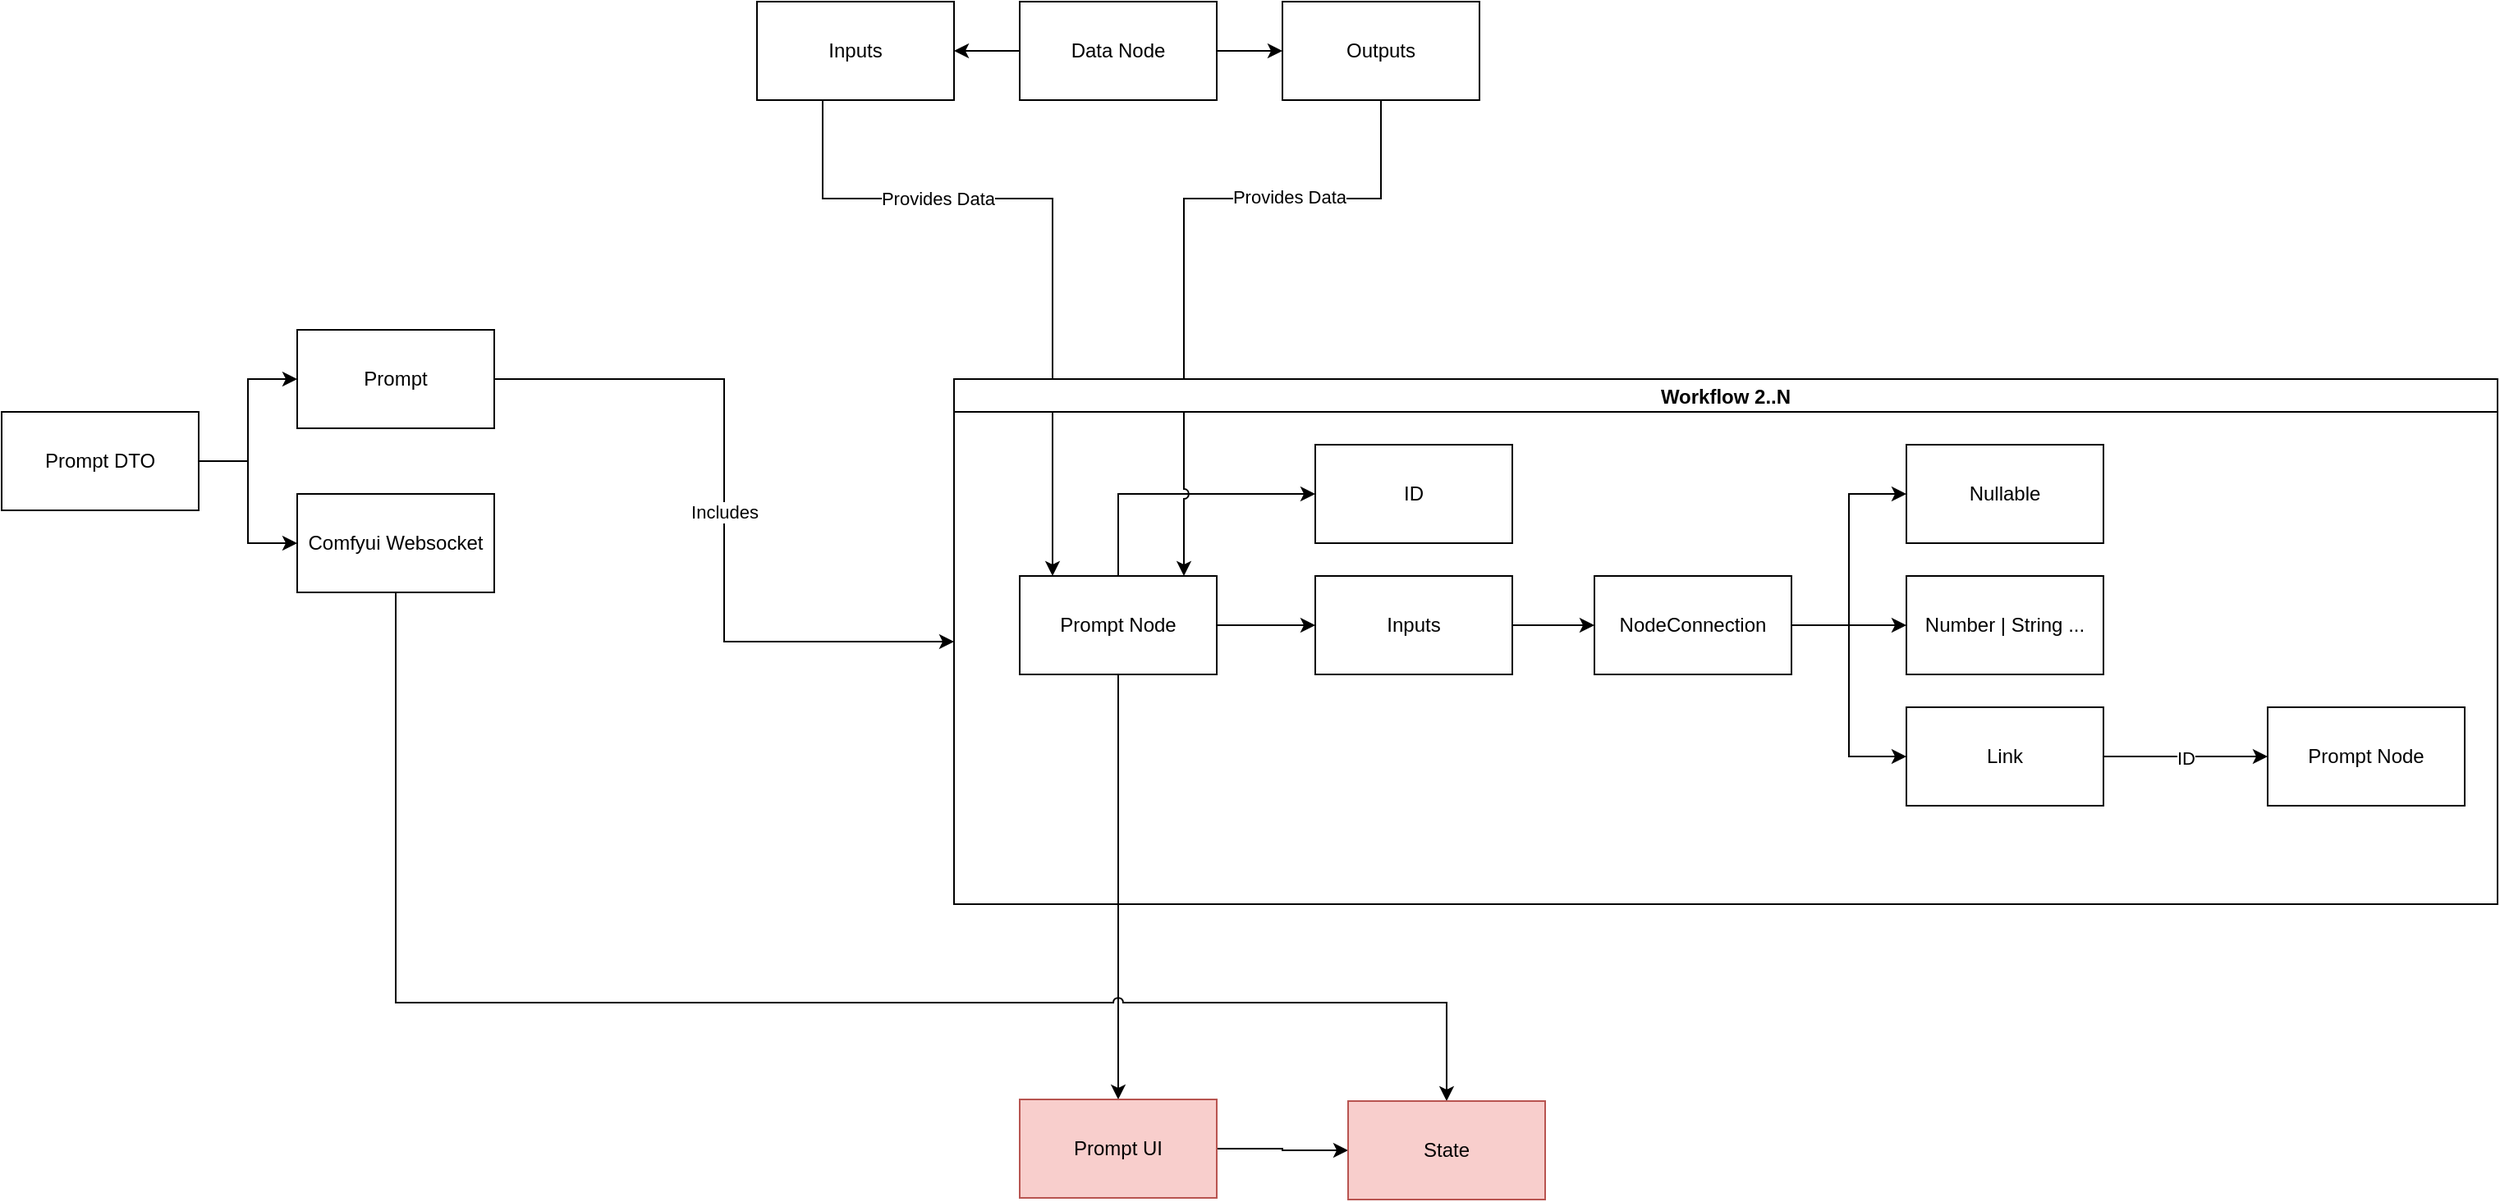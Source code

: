 <mxfile version="22.1.3" type="device">
  <diagram name="Seite-1" id="-cnm_jDGv9NXaZOGHIGH">
    <mxGraphModel dx="3790" dy="1054" grid="1" gridSize="10" guides="1" tooltips="1" connect="1" arrows="1" fold="1" page="1" pageScale="1" pageWidth="827" pageHeight="1169" math="0" shadow="0">
      <root>
        <mxCell id="0" />
        <mxCell id="1" parent="0" />
        <mxCell id="2FZ26tBGjVJlu6-Z65Pm-4" value="" style="edgeStyle=orthogonalEdgeStyle;rounded=0;orthogonalLoop=1;jettySize=auto;html=1;" parent="1" source="2FZ26tBGjVJlu6-Z65Pm-1" target="2FZ26tBGjVJlu6-Z65Pm-2" edge="1">
          <mxGeometry relative="1" as="geometry" />
        </mxCell>
        <mxCell id="2FZ26tBGjVJlu6-Z65Pm-16" style="edgeStyle=orthogonalEdgeStyle;rounded=0;orthogonalLoop=1;jettySize=auto;html=1;entryX=0;entryY=0.5;entryDx=0;entryDy=0;" parent="1" source="2FZ26tBGjVJlu6-Z65Pm-1" target="2FZ26tBGjVJlu6-Z65Pm-15" edge="1">
          <mxGeometry relative="1" as="geometry">
            <Array as="points">
              <mxPoint x="100" y="340" />
            </Array>
          </mxGeometry>
        </mxCell>
        <mxCell id="2FZ26tBGjVJlu6-Z65Pm-45" value="" style="edgeStyle=orthogonalEdgeStyle;rounded=0;orthogonalLoop=1;jettySize=auto;html=1;" parent="1" source="2FZ26tBGjVJlu6-Z65Pm-1" target="2FZ26tBGjVJlu6-Z65Pm-44" edge="1">
          <mxGeometry relative="1" as="geometry" />
        </mxCell>
        <mxCell id="2FZ26tBGjVJlu6-Z65Pm-1" value="Prompt Node" style="rounded=0;whiteSpace=wrap;html=1;" parent="1" vertex="1">
          <mxGeometry x="40" y="390" width="120" height="60" as="geometry" />
        </mxCell>
        <mxCell id="2FZ26tBGjVJlu6-Z65Pm-5" value="" style="edgeStyle=orthogonalEdgeStyle;rounded=0;orthogonalLoop=1;jettySize=auto;html=1;" parent="1" source="2FZ26tBGjVJlu6-Z65Pm-2" target="2FZ26tBGjVJlu6-Z65Pm-3" edge="1">
          <mxGeometry relative="1" as="geometry" />
        </mxCell>
        <mxCell id="2FZ26tBGjVJlu6-Z65Pm-2" value="Inputs" style="rounded=0;whiteSpace=wrap;html=1;" parent="1" vertex="1">
          <mxGeometry x="220" y="390" width="120" height="60" as="geometry" />
        </mxCell>
        <mxCell id="2FZ26tBGjVJlu6-Z65Pm-7" style="edgeStyle=orthogonalEdgeStyle;rounded=0;orthogonalLoop=1;jettySize=auto;html=1;entryX=0;entryY=0.5;entryDx=0;entryDy=0;" parent="1" source="2FZ26tBGjVJlu6-Z65Pm-3" target="2FZ26tBGjVJlu6-Z65Pm-6" edge="1">
          <mxGeometry relative="1" as="geometry" />
        </mxCell>
        <mxCell id="2FZ26tBGjVJlu6-Z65Pm-9" style="edgeStyle=orthogonalEdgeStyle;rounded=0;orthogonalLoop=1;jettySize=auto;html=1;exitX=1;exitY=0.5;exitDx=0;exitDy=0;entryX=0;entryY=0.5;entryDx=0;entryDy=0;" parent="1" source="2FZ26tBGjVJlu6-Z65Pm-3" target="2FZ26tBGjVJlu6-Z65Pm-8" edge="1">
          <mxGeometry relative="1" as="geometry" />
        </mxCell>
        <mxCell id="2FZ26tBGjVJlu6-Z65Pm-11" style="edgeStyle=orthogonalEdgeStyle;rounded=0;orthogonalLoop=1;jettySize=auto;html=1;exitX=1;exitY=0.5;exitDx=0;exitDy=0;entryX=0;entryY=0.5;entryDx=0;entryDy=0;" parent="1" source="2FZ26tBGjVJlu6-Z65Pm-3" target="2FZ26tBGjVJlu6-Z65Pm-10" edge="1">
          <mxGeometry relative="1" as="geometry" />
        </mxCell>
        <mxCell id="2FZ26tBGjVJlu6-Z65Pm-3" value="NodeConnection" style="rounded=0;whiteSpace=wrap;html=1;" parent="1" vertex="1">
          <mxGeometry x="390" y="390" width="120" height="60" as="geometry" />
        </mxCell>
        <mxCell id="2FZ26tBGjVJlu6-Z65Pm-6" value="Nullable" style="rounded=0;whiteSpace=wrap;html=1;" parent="1" vertex="1">
          <mxGeometry x="580" y="310" width="120" height="60" as="geometry" />
        </mxCell>
        <mxCell id="2FZ26tBGjVJlu6-Z65Pm-8" value="Number | String ..." style="rounded=0;whiteSpace=wrap;html=1;" parent="1" vertex="1">
          <mxGeometry x="580" y="390" width="120" height="60" as="geometry" />
        </mxCell>
        <mxCell id="2FZ26tBGjVJlu6-Z65Pm-13" value="" style="edgeStyle=orthogonalEdgeStyle;rounded=0;orthogonalLoop=1;jettySize=auto;html=1;" parent="1" source="2FZ26tBGjVJlu6-Z65Pm-10" target="2FZ26tBGjVJlu6-Z65Pm-12" edge="1">
          <mxGeometry relative="1" as="geometry" />
        </mxCell>
        <mxCell id="2FZ26tBGjVJlu6-Z65Pm-14" value="ID" style="edgeLabel;html=1;align=center;verticalAlign=middle;resizable=0;points=[];" parent="2FZ26tBGjVJlu6-Z65Pm-13" vertex="1" connectable="0">
          <mxGeometry x="-0.004" y="-1" relative="1" as="geometry">
            <mxPoint as="offset" />
          </mxGeometry>
        </mxCell>
        <mxCell id="2FZ26tBGjVJlu6-Z65Pm-10" value="Link" style="rounded=0;whiteSpace=wrap;html=1;" parent="1" vertex="1">
          <mxGeometry x="580" y="470" width="120" height="60" as="geometry" />
        </mxCell>
        <mxCell id="2FZ26tBGjVJlu6-Z65Pm-12" value="Prompt Node" style="rounded=0;whiteSpace=wrap;html=1;" parent="1" vertex="1">
          <mxGeometry x="800" y="470" width="120" height="60" as="geometry" />
        </mxCell>
        <mxCell id="2FZ26tBGjVJlu6-Z65Pm-15" value="ID" style="rounded=0;whiteSpace=wrap;html=1;" parent="1" vertex="1">
          <mxGeometry x="220" y="310" width="120" height="60" as="geometry" />
        </mxCell>
        <mxCell id="2FZ26tBGjVJlu6-Z65Pm-19" value="" style="edgeStyle=orthogonalEdgeStyle;rounded=0;orthogonalLoop=1;jettySize=auto;html=1;" parent="1" source="2FZ26tBGjVJlu6-Z65Pm-17" target="2FZ26tBGjVJlu6-Z65Pm-18" edge="1">
          <mxGeometry relative="1" as="geometry" />
        </mxCell>
        <mxCell id="2FZ26tBGjVJlu6-Z65Pm-22" style="edgeStyle=orthogonalEdgeStyle;rounded=0;orthogonalLoop=1;jettySize=auto;html=1;" parent="1" source="2FZ26tBGjVJlu6-Z65Pm-17" target="2FZ26tBGjVJlu6-Z65Pm-21" edge="1">
          <mxGeometry relative="1" as="geometry" />
        </mxCell>
        <mxCell id="2FZ26tBGjVJlu6-Z65Pm-17" value="Data Node" style="rounded=0;whiteSpace=wrap;html=1;" parent="1" vertex="1">
          <mxGeometry x="40" y="40" width="120" height="60" as="geometry" />
        </mxCell>
        <mxCell id="2FZ26tBGjVJlu6-Z65Pm-20" style="edgeStyle=orthogonalEdgeStyle;rounded=0;orthogonalLoop=1;jettySize=auto;html=1;" parent="1" source="2FZ26tBGjVJlu6-Z65Pm-18" target="2FZ26tBGjVJlu6-Z65Pm-1" edge="1">
          <mxGeometry relative="1" as="geometry">
            <Array as="points">
              <mxPoint x="-80" y="160" />
              <mxPoint x="60" y="160" />
            </Array>
          </mxGeometry>
        </mxCell>
        <mxCell id="2FZ26tBGjVJlu6-Z65Pm-30" value="Provides Data" style="edgeLabel;html=1;align=center;verticalAlign=middle;resizable=0;points=[];" parent="2FZ26tBGjVJlu6-Z65Pm-20" vertex="1" connectable="0">
          <mxGeometry x="-0.298" y="3" relative="1" as="geometry">
            <mxPoint x="-21" y="3" as="offset" />
          </mxGeometry>
        </mxCell>
        <mxCell id="2FZ26tBGjVJlu6-Z65Pm-18" value="Inputs" style="rounded=0;whiteSpace=wrap;html=1;" parent="1" vertex="1">
          <mxGeometry x="-120" y="40" width="120" height="60" as="geometry" />
        </mxCell>
        <mxCell id="2FZ26tBGjVJlu6-Z65Pm-23" style="edgeStyle=orthogonalEdgeStyle;rounded=0;orthogonalLoop=1;jettySize=auto;html=1;jumpStyle=arc;" parent="1" source="2FZ26tBGjVJlu6-Z65Pm-21" target="2FZ26tBGjVJlu6-Z65Pm-1" edge="1">
          <mxGeometry relative="1" as="geometry">
            <Array as="points">
              <mxPoint x="260" y="160" />
              <mxPoint x="140" y="160" />
            </Array>
          </mxGeometry>
        </mxCell>
        <mxCell id="2FZ26tBGjVJlu6-Z65Pm-31" value="Provides Data" style="edgeLabel;html=1;align=center;verticalAlign=middle;resizable=0;points=[];" parent="2FZ26tBGjVJlu6-Z65Pm-23" vertex="1" connectable="0">
          <mxGeometry x="-0.434" y="-1" relative="1" as="geometry">
            <mxPoint as="offset" />
          </mxGeometry>
        </mxCell>
        <mxCell id="2FZ26tBGjVJlu6-Z65Pm-21" value="Outputs" style="rounded=0;whiteSpace=wrap;html=1;" parent="1" vertex="1">
          <mxGeometry x="200" y="40" width="120" height="60" as="geometry" />
        </mxCell>
        <mxCell id="2FZ26tBGjVJlu6-Z65Pm-25" value="Workflow 2..N" style="swimlane;startSize=20;" parent="1" vertex="1">
          <mxGeometry y="270" width="940" height="320" as="geometry">
            <mxRectangle y="280" width="50" height="40" as="alternateBounds" />
          </mxGeometry>
        </mxCell>
        <mxCell id="2FZ26tBGjVJlu6-Z65Pm-28" style="edgeStyle=orthogonalEdgeStyle;rounded=0;orthogonalLoop=1;jettySize=auto;html=1;entryX=0;entryY=0.5;entryDx=0;entryDy=0;" parent="1" source="2FZ26tBGjVJlu6-Z65Pm-27" target="2FZ26tBGjVJlu6-Z65Pm-25" edge="1">
          <mxGeometry relative="1" as="geometry" />
        </mxCell>
        <mxCell id="2FZ26tBGjVJlu6-Z65Pm-29" value="Includes" style="edgeLabel;html=1;align=center;verticalAlign=middle;resizable=0;points=[];" parent="2FZ26tBGjVJlu6-Z65Pm-28" vertex="1" connectable="0">
          <mxGeometry x="0.029" y="3" relative="1" as="geometry">
            <mxPoint x="-3" y="-6" as="offset" />
          </mxGeometry>
        </mxCell>
        <mxCell id="2FZ26tBGjVJlu6-Z65Pm-27" value="Prompt" style="rounded=0;whiteSpace=wrap;html=1;" parent="1" vertex="1">
          <mxGeometry x="-400" y="240" width="120" height="60" as="geometry" />
        </mxCell>
        <mxCell id="2FZ26tBGjVJlu6-Z65Pm-36" style="edgeStyle=orthogonalEdgeStyle;rounded=0;orthogonalLoop=1;jettySize=auto;html=1;exitX=1;exitY=0.5;exitDx=0;exitDy=0;" parent="1" source="2FZ26tBGjVJlu6-Z65Pm-32" target="2FZ26tBGjVJlu6-Z65Pm-27" edge="1">
          <mxGeometry relative="1" as="geometry" />
        </mxCell>
        <mxCell id="2FZ26tBGjVJlu6-Z65Pm-37" style="edgeStyle=orthogonalEdgeStyle;rounded=0;orthogonalLoop=1;jettySize=auto;html=1;exitX=1;exitY=0.5;exitDx=0;exitDy=0;" parent="1" source="2FZ26tBGjVJlu6-Z65Pm-32" target="2FZ26tBGjVJlu6-Z65Pm-34" edge="1">
          <mxGeometry relative="1" as="geometry" />
        </mxCell>
        <mxCell id="2FZ26tBGjVJlu6-Z65Pm-32" value="Prompt DTO" style="rounded=0;whiteSpace=wrap;html=1;" parent="1" vertex="1">
          <mxGeometry x="-580" y="290" width="120" height="60" as="geometry" />
        </mxCell>
        <mxCell id="2FZ26tBGjVJlu6-Z65Pm-48" style="edgeStyle=orthogonalEdgeStyle;rounded=0;orthogonalLoop=1;jettySize=auto;html=1;jumpStyle=arc;" parent="1" source="2FZ26tBGjVJlu6-Z65Pm-34" target="2FZ26tBGjVJlu6-Z65Pm-46" edge="1">
          <mxGeometry relative="1" as="geometry">
            <Array as="points">
              <mxPoint x="-340" y="650" />
              <mxPoint x="300" y="650" />
            </Array>
          </mxGeometry>
        </mxCell>
        <mxCell id="2FZ26tBGjVJlu6-Z65Pm-34" value="Comfyui Websocket" style="rounded=0;whiteSpace=wrap;html=1;" parent="1" vertex="1">
          <mxGeometry x="-400" y="340" width="120" height="60" as="geometry" />
        </mxCell>
        <mxCell id="2FZ26tBGjVJlu6-Z65Pm-47" value="" style="edgeStyle=orthogonalEdgeStyle;rounded=0;orthogonalLoop=1;jettySize=auto;html=1;" parent="1" source="2FZ26tBGjVJlu6-Z65Pm-44" target="2FZ26tBGjVJlu6-Z65Pm-46" edge="1">
          <mxGeometry relative="1" as="geometry" />
        </mxCell>
        <mxCell id="2FZ26tBGjVJlu6-Z65Pm-44" value="Prompt UI" style="whiteSpace=wrap;html=1;rounded=0;fillColor=#f8cecc;strokeColor=#b85450;" parent="1" vertex="1">
          <mxGeometry x="40" y="709" width="120" height="60" as="geometry" />
        </mxCell>
        <mxCell id="2FZ26tBGjVJlu6-Z65Pm-46" value="State" style="whiteSpace=wrap;html=1;rounded=0;fillColor=#f8cecc;strokeColor=#b85450;" parent="1" vertex="1">
          <mxGeometry x="240" y="710" width="120" height="60" as="geometry" />
        </mxCell>
      </root>
    </mxGraphModel>
  </diagram>
</mxfile>

